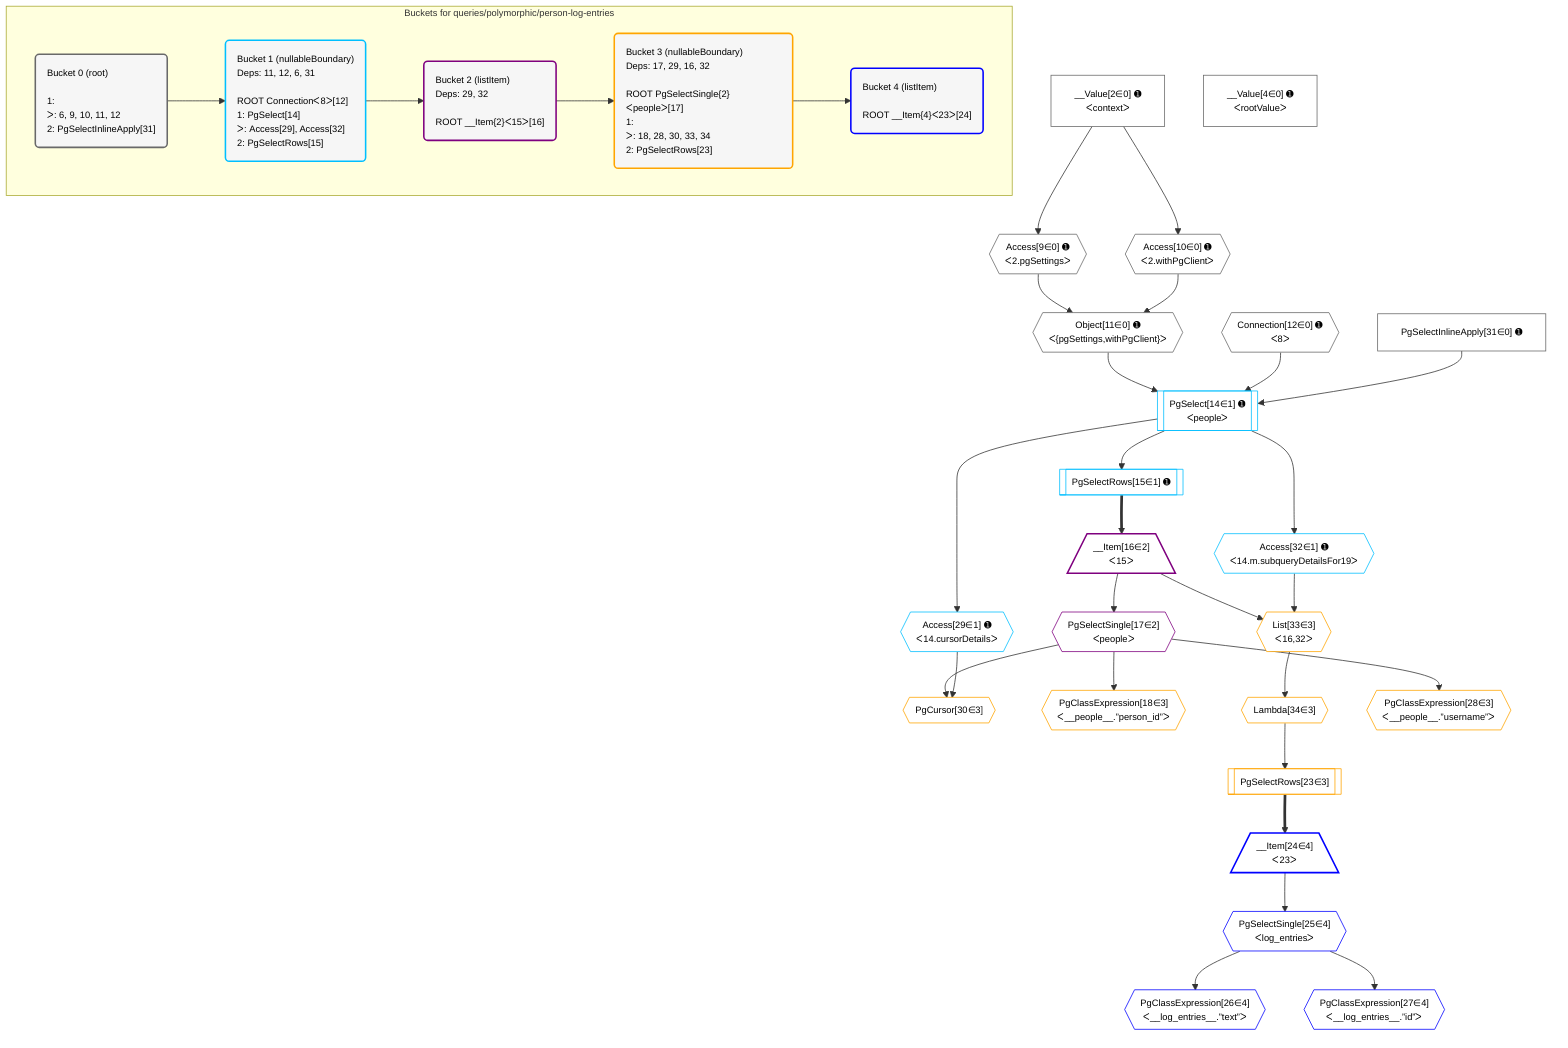 %%{init: {'themeVariables': { 'fontSize': '12px'}}}%%
graph TD
    classDef path fill:#eee,stroke:#000,color:#000
    classDef plan fill:#fff,stroke-width:1px,color:#000
    classDef itemplan fill:#fff,stroke-width:2px,color:#000
    classDef unbatchedplan fill:#dff,stroke-width:1px,color:#000
    classDef sideeffectplan fill:#fcc,stroke-width:2px,color:#000
    classDef bucket fill:#f6f6f6,color:#000,stroke-width:2px,text-align:left


    %% plan dependencies
    Connection12{{"Connection[12∈0] ➊<br />ᐸ8ᐳ"}}:::plan
    Object11{{"Object[11∈0] ➊<br />ᐸ{pgSettings,withPgClient}ᐳ"}}:::plan
    Access9{{"Access[9∈0] ➊<br />ᐸ2.pgSettingsᐳ"}}:::plan
    Access10{{"Access[10∈0] ➊<br />ᐸ2.withPgClientᐳ"}}:::plan
    Access9 & Access10 --> Object11
    PgSelectInlineApply31["PgSelectInlineApply[31∈0] ➊"]:::plan
    __Value2["__Value[2∈0] ➊<br />ᐸcontextᐳ"]:::plan
    __Value2 --> Access9
    __Value2 --> Access10
    __Value4["__Value[4∈0] ➊<br />ᐸrootValueᐳ"]:::plan
    PgSelect14[["PgSelect[14∈1] ➊<br />ᐸpeopleᐳ"]]:::plan
    Object11 & Connection12 & PgSelectInlineApply31 --> PgSelect14
    PgSelectRows15[["PgSelectRows[15∈1] ➊"]]:::plan
    PgSelect14 --> PgSelectRows15
    Access29{{"Access[29∈1] ➊<br />ᐸ14.cursorDetailsᐳ"}}:::plan
    PgSelect14 --> Access29
    Access32{{"Access[32∈1] ➊<br />ᐸ14.m.subqueryDetailsFor19ᐳ"}}:::plan
    PgSelect14 --> Access32
    __Item16[/"__Item[16∈2]<br />ᐸ15ᐳ"\]:::itemplan
    PgSelectRows15 ==> __Item16
    PgSelectSingle17{{"PgSelectSingle[17∈2]<br />ᐸpeopleᐳ"}}:::plan
    __Item16 --> PgSelectSingle17
    PgCursor30{{"PgCursor[30∈3]"}}:::plan
    PgSelectSingle17 & Access29 --> PgCursor30
    List33{{"List[33∈3]<br />ᐸ16,32ᐳ"}}:::plan
    __Item16 & Access32 --> List33
    PgClassExpression18{{"PgClassExpression[18∈3]<br />ᐸ__people__.”person_id”ᐳ"}}:::plan
    PgSelectSingle17 --> PgClassExpression18
    PgSelectRows23[["PgSelectRows[23∈3]"]]:::plan
    Lambda34{{"Lambda[34∈3]"}}:::plan
    Lambda34 --> PgSelectRows23
    PgClassExpression28{{"PgClassExpression[28∈3]<br />ᐸ__people__.”username”ᐳ"}}:::plan
    PgSelectSingle17 --> PgClassExpression28
    List33 --> Lambda34
    __Item24[/"__Item[24∈4]<br />ᐸ23ᐳ"\]:::itemplan
    PgSelectRows23 ==> __Item24
    PgSelectSingle25{{"PgSelectSingle[25∈4]<br />ᐸlog_entriesᐳ"}}:::plan
    __Item24 --> PgSelectSingle25
    PgClassExpression26{{"PgClassExpression[26∈4]<br />ᐸ__log_entries__.”text”ᐳ"}}:::plan
    PgSelectSingle25 --> PgClassExpression26
    PgClassExpression27{{"PgClassExpression[27∈4]<br />ᐸ__log_entries__.”id”ᐳ"}}:::plan
    PgSelectSingle25 --> PgClassExpression27

    %% define steps

    subgraph "Buckets for queries/polymorphic/person-log-entries"
    Bucket0("Bucket 0 (root)<br /><br />1: <br />ᐳ: 6, 9, 10, 11, 12<br />2: PgSelectInlineApply[31]"):::bucket
    classDef bucket0 stroke:#696969
    class Bucket0,__Value2,__Value4,Access9,Access10,Object11,Connection12,PgSelectInlineApply31 bucket0
    Bucket1("Bucket 1 (nullableBoundary)<br />Deps: 11, 12, 6, 31<br /><br />ROOT Connectionᐸ8ᐳ[12]<br />1: PgSelect[14]<br />ᐳ: Access[29], Access[32]<br />2: PgSelectRows[15]"):::bucket
    classDef bucket1 stroke:#00bfff
    class Bucket1,PgSelect14,PgSelectRows15,Access29,Access32 bucket1
    Bucket2("Bucket 2 (listItem)<br />Deps: 29, 32<br /><br />ROOT __Item{2}ᐸ15ᐳ[16]"):::bucket
    classDef bucket2 stroke:#7f007f
    class Bucket2,__Item16,PgSelectSingle17 bucket2
    Bucket3("Bucket 3 (nullableBoundary)<br />Deps: 17, 29, 16, 32<br /><br />ROOT PgSelectSingle{2}ᐸpeopleᐳ[17]<br />1: <br />ᐳ: 18, 28, 30, 33, 34<br />2: PgSelectRows[23]"):::bucket
    classDef bucket3 stroke:#ffa500
    class Bucket3,PgClassExpression18,PgSelectRows23,PgClassExpression28,PgCursor30,List33,Lambda34 bucket3
    Bucket4("Bucket 4 (listItem)<br /><br />ROOT __Item{4}ᐸ23ᐳ[24]"):::bucket
    classDef bucket4 stroke:#0000ff
    class Bucket4,__Item24,PgSelectSingle25,PgClassExpression26,PgClassExpression27 bucket4
    Bucket0 --> Bucket1
    Bucket1 --> Bucket2
    Bucket2 --> Bucket3
    Bucket3 --> Bucket4
    end